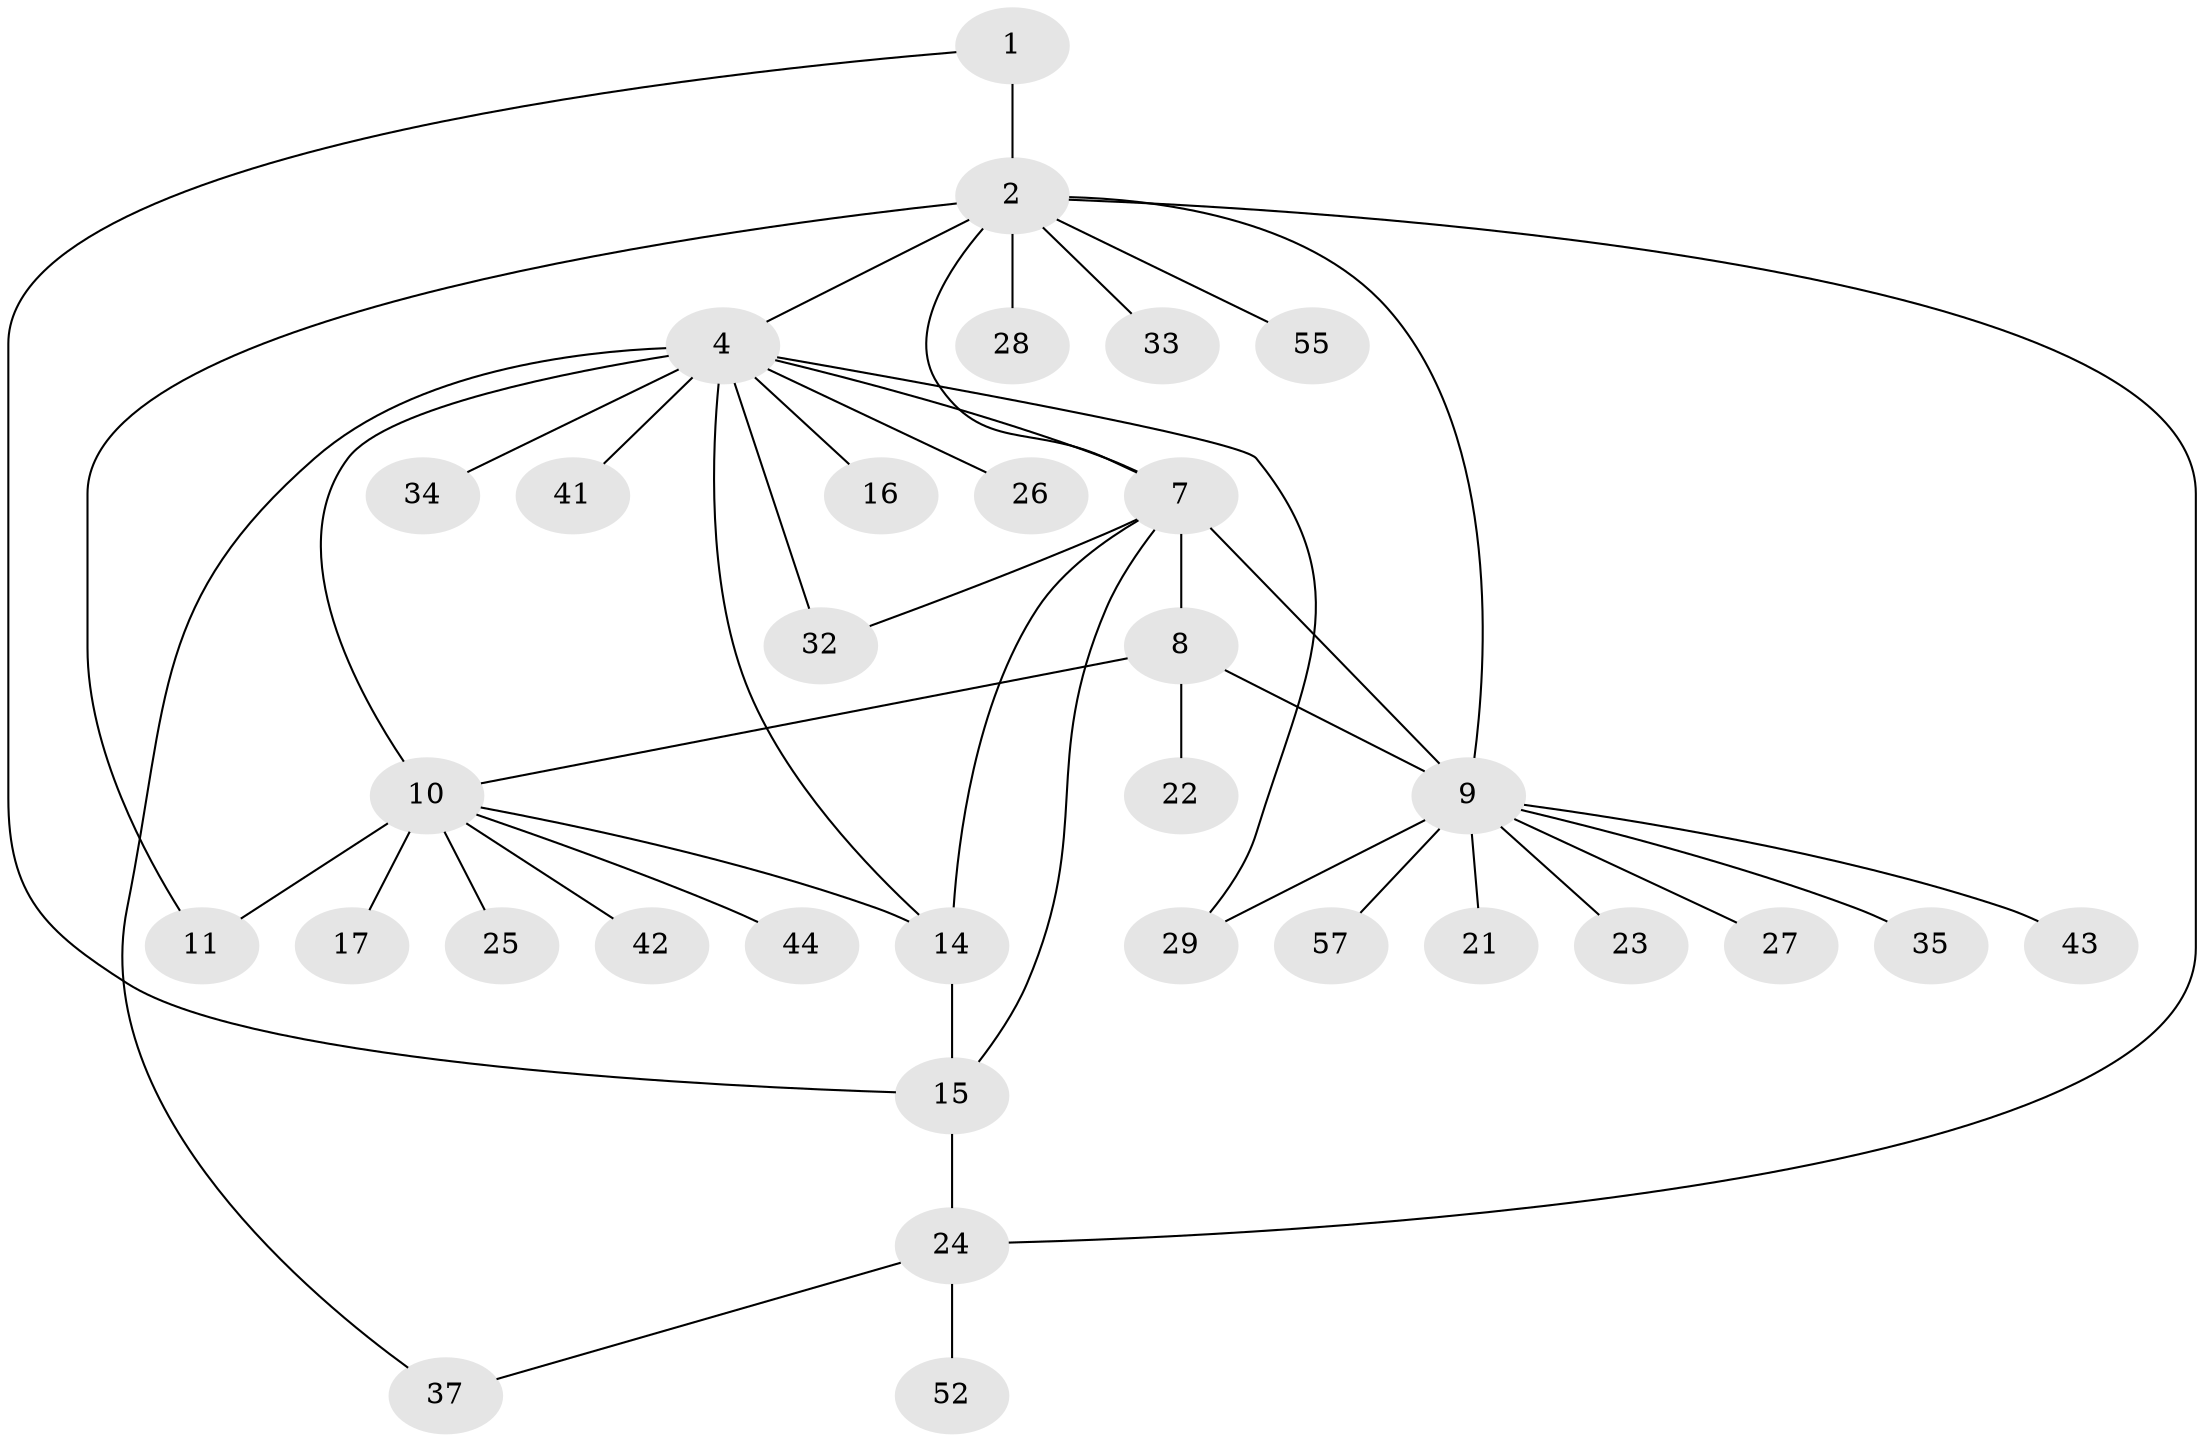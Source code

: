 // original degree distribution, {4: 0.045454545454545456, 8: 0.06060606060606061, 9: 0.015151515151515152, 6: 0.06060606060606061, 5: 0.030303030303030304, 10: 0.015151515151515152, 3: 0.030303030303030304, 1: 0.5606060606060606, 2: 0.18181818181818182}
// Generated by graph-tools (version 1.1) at 2025/15/03/09/25 04:15:43]
// undirected, 33 vertices, 45 edges
graph export_dot {
graph [start="1"]
  node [color=gray90,style=filled];
  1 [super="+36"];
  2 [super="+30+3"];
  4 [super="+20+46+5"];
  7 [super="+40+13+54+60"];
  8 [super="+58"];
  9;
  10 [super="+12"];
  11;
  14 [super="+45+56"];
  15 [super="+18+48"];
  16;
  17;
  21;
  22;
  23;
  24;
  25 [super="+65"];
  26;
  27;
  28;
  29;
  32;
  33;
  34;
  35;
  37;
  41;
  42 [super="+47"];
  43;
  44;
  52;
  55;
  57;
  1 -- 2 [weight=2];
  1 -- 15;
  2 -- 9;
  2 -- 11;
  2 -- 55;
  2 -- 7;
  2 -- 4;
  2 -- 33;
  2 -- 24;
  2 -- 28;
  4 -- 10 [weight=2];
  4 -- 14;
  4 -- 29;
  4 -- 32;
  4 -- 37;
  4 -- 16;
  4 -- 34;
  4 -- 7;
  4 -- 41;
  4 -- 26;
  7 -- 8;
  7 -- 9;
  7 -- 32;
  7 -- 15;
  7 -- 14;
  8 -- 9;
  8 -- 10;
  8 -- 22;
  9 -- 21;
  9 -- 23;
  9 -- 27;
  9 -- 29;
  9 -- 35;
  9 -- 43;
  9 -- 57;
  10 -- 11 [weight=2];
  10 -- 25;
  10 -- 42;
  10 -- 44;
  10 -- 17;
  10 -- 14;
  14 -- 15;
  15 -- 24;
  24 -- 37;
  24 -- 52;
}
